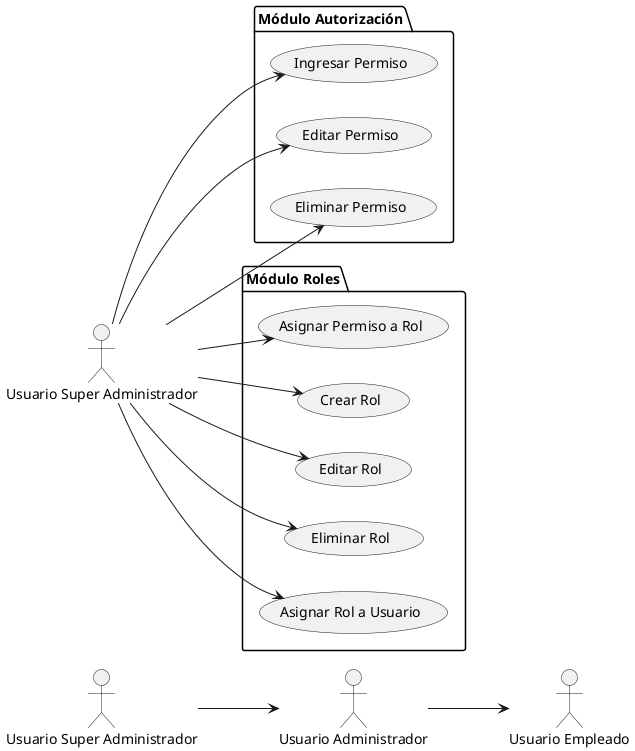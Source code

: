 @startuml "CU - 1 - Gestión de Permisos - Super Administrador"

left to right direction

/' === Sección de jerarquias === '/
actor "Usuario Super Administrador" as sadmin1
actor "Usuario Administrador" as admin1
actor "Usuario Empleado" as user1
sadmin1 --> admin1
admin1 --> user1

/' === Sección de actores === '/
actor "Usuario Super Administrador" as sadmin

/' === Sección de elementos === '/
package "Módulo Autorización" {
    usecase "Ingresar Permiso" as auth_permission_create
    usecase "Editar Permiso" as auth_permission_edit
    usecase "Eliminar Permiso" as auth_permission_delete
}

package "Módulo Roles" {
    usecase "Asignar Permiso a Rol" as auth_permission_to_role
    usecase "Crear Rol" as auth_role_create
    usecase "Editar Rol" as auth_role_edit
    usecase "Eliminar Rol" as auth_role_delete
    usecase "Asignar Rol a Usuario" as auth_role_to_user
}

/' === Sección de Relaciones === '/
sadmin --> auth_permission_create
sadmin --> auth_permission_edit
sadmin --> auth_permission_delete

sadmin --> auth_permission_to_role
sadmin --> auth_role_create
sadmin --> auth_role_edit
sadmin --> auth_role_delete
sadmin --> auth_role_to_user

@enduml
